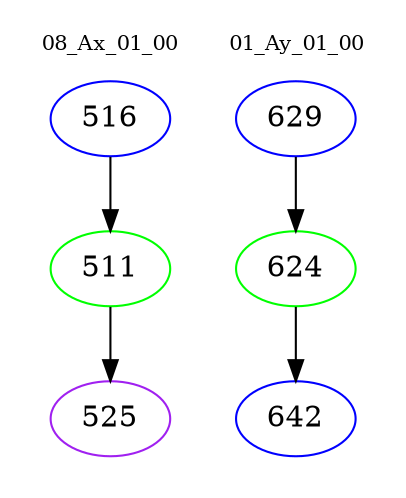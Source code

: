 digraph{
subgraph cluster_0 {
color = white
label = "08_Ax_01_00";
fontsize=10;
T0_516 [label="516", color="blue"]
T0_516 -> T0_511 [color="black"]
T0_511 [label="511", color="green"]
T0_511 -> T0_525 [color="black"]
T0_525 [label="525", color="purple"]
}
subgraph cluster_1 {
color = white
label = "01_Ay_01_00";
fontsize=10;
T1_629 [label="629", color="blue"]
T1_629 -> T1_624 [color="black"]
T1_624 [label="624", color="green"]
T1_624 -> T1_642 [color="black"]
T1_642 [label="642", color="blue"]
}
}
